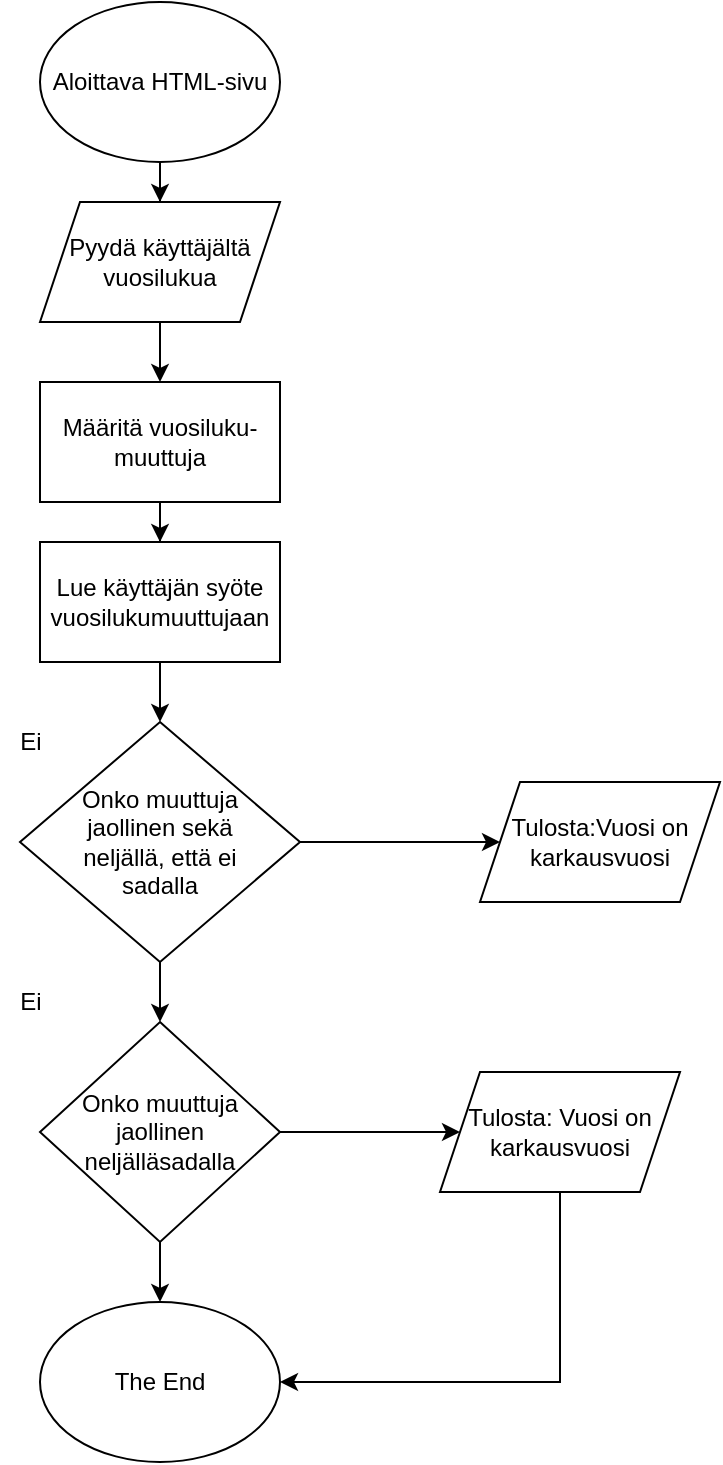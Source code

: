 <mxfile version="13.6.5" type="github">
  <diagram id="C5RBs43oDa-KdzZeNtuy" name="Page-1">
    <mxGraphModel dx="1422" dy="794" grid="1" gridSize="10" guides="1" tooltips="1" connect="1" arrows="1" fold="1" page="1" pageScale="1" pageWidth="827" pageHeight="1169" math="0" shadow="0">
      <root>
        <mxCell id="WIyWlLk6GJQsqaUBKTNV-0" />
        <mxCell id="WIyWlLk6GJQsqaUBKTNV-1" parent="WIyWlLk6GJQsqaUBKTNV-0" />
        <mxCell id="bPE0crY-TqeFxwn45VMM-2" value="" style="edgeStyle=orthogonalEdgeStyle;rounded=0;orthogonalLoop=1;jettySize=auto;html=1;" edge="1" parent="WIyWlLk6GJQsqaUBKTNV-1" source="bPE0crY-TqeFxwn45VMM-0" target="bPE0crY-TqeFxwn45VMM-1">
          <mxGeometry relative="1" as="geometry" />
        </mxCell>
        <mxCell id="bPE0crY-TqeFxwn45VMM-0" value="Aloittava HTML-sivu" style="ellipse;whiteSpace=wrap;html=1;" vertex="1" parent="WIyWlLk6GJQsqaUBKTNV-1">
          <mxGeometry x="160" y="30" width="120" height="80" as="geometry" />
        </mxCell>
        <mxCell id="bPE0crY-TqeFxwn45VMM-4" value="" style="edgeStyle=orthogonalEdgeStyle;rounded=0;orthogonalLoop=1;jettySize=auto;html=1;" edge="1" parent="WIyWlLk6GJQsqaUBKTNV-1" source="bPE0crY-TqeFxwn45VMM-1" target="bPE0crY-TqeFxwn45VMM-3">
          <mxGeometry relative="1" as="geometry" />
        </mxCell>
        <mxCell id="bPE0crY-TqeFxwn45VMM-1" value="Pyydä käyttäjältä&lt;br&gt;vuosilukua" style="shape=parallelogram;perimeter=parallelogramPerimeter;whiteSpace=wrap;html=1;fixedSize=1;" vertex="1" parent="WIyWlLk6GJQsqaUBKTNV-1">
          <mxGeometry x="160" y="130" width="120" height="60" as="geometry" />
        </mxCell>
        <mxCell id="bPE0crY-TqeFxwn45VMM-6" value="" style="edgeStyle=orthogonalEdgeStyle;rounded=0;orthogonalLoop=1;jettySize=auto;html=1;" edge="1" parent="WIyWlLk6GJQsqaUBKTNV-1" source="bPE0crY-TqeFxwn45VMM-3" target="bPE0crY-TqeFxwn45VMM-5">
          <mxGeometry relative="1" as="geometry" />
        </mxCell>
        <mxCell id="bPE0crY-TqeFxwn45VMM-3" value="Määritä vuosiluku-&lt;br&gt;muuttuja" style="whiteSpace=wrap;html=1;" vertex="1" parent="WIyWlLk6GJQsqaUBKTNV-1">
          <mxGeometry x="160" y="220" width="120" height="60" as="geometry" />
        </mxCell>
        <mxCell id="bPE0crY-TqeFxwn45VMM-8" value="" style="edgeStyle=orthogonalEdgeStyle;rounded=0;orthogonalLoop=1;jettySize=auto;html=1;" edge="1" parent="WIyWlLk6GJQsqaUBKTNV-1" source="bPE0crY-TqeFxwn45VMM-5" target="bPE0crY-TqeFxwn45VMM-7">
          <mxGeometry relative="1" as="geometry" />
        </mxCell>
        <mxCell id="bPE0crY-TqeFxwn45VMM-5" value="Lue käyttäjän syöte&lt;br&gt;vuosilukumuuttujaan" style="whiteSpace=wrap;html=1;" vertex="1" parent="WIyWlLk6GJQsqaUBKTNV-1">
          <mxGeometry x="160" y="300" width="120" height="60" as="geometry" />
        </mxCell>
        <mxCell id="bPE0crY-TqeFxwn45VMM-10" value="" style="edgeStyle=orthogonalEdgeStyle;rounded=0;orthogonalLoop=1;jettySize=auto;html=1;" edge="1" parent="WIyWlLk6GJQsqaUBKTNV-1" source="bPE0crY-TqeFxwn45VMM-7" target="bPE0crY-TqeFxwn45VMM-9">
          <mxGeometry relative="1" as="geometry" />
        </mxCell>
        <mxCell id="bPE0crY-TqeFxwn45VMM-14" value="" style="edgeStyle=orthogonalEdgeStyle;rounded=0;orthogonalLoop=1;jettySize=auto;html=1;" edge="1" parent="WIyWlLk6GJQsqaUBKTNV-1" source="bPE0crY-TqeFxwn45VMM-7" target="bPE0crY-TqeFxwn45VMM-13">
          <mxGeometry relative="1" as="geometry" />
        </mxCell>
        <mxCell id="bPE0crY-TqeFxwn45VMM-7" value="Onko muuttuja &lt;br&gt;jaollinen sekä &lt;br&gt;neljällä, että ei &lt;br&gt;sadalla" style="rhombus;whiteSpace=wrap;html=1;" vertex="1" parent="WIyWlLk6GJQsqaUBKTNV-1">
          <mxGeometry x="150" y="390" width="140" height="120" as="geometry" />
        </mxCell>
        <mxCell id="bPE0crY-TqeFxwn45VMM-16" value="" style="edgeStyle=orthogonalEdgeStyle;rounded=0;orthogonalLoop=1;jettySize=auto;html=1;" edge="1" parent="WIyWlLk6GJQsqaUBKTNV-1" source="bPE0crY-TqeFxwn45VMM-9" target="bPE0crY-TqeFxwn45VMM-15">
          <mxGeometry relative="1" as="geometry" />
        </mxCell>
        <mxCell id="bPE0crY-TqeFxwn45VMM-18" value="" style="edgeStyle=orthogonalEdgeStyle;rounded=0;orthogonalLoop=1;jettySize=auto;html=1;" edge="1" parent="WIyWlLk6GJQsqaUBKTNV-1" source="bPE0crY-TqeFxwn45VMM-9" target="bPE0crY-TqeFxwn45VMM-17">
          <mxGeometry relative="1" as="geometry" />
        </mxCell>
        <mxCell id="bPE0crY-TqeFxwn45VMM-9" value="Onko muuttuja&lt;br&gt;jaollinen&lt;br&gt;neljälläsadalla" style="rhombus;whiteSpace=wrap;html=1;" vertex="1" parent="WIyWlLk6GJQsqaUBKTNV-1">
          <mxGeometry x="160" y="540" width="120" height="110" as="geometry" />
        </mxCell>
        <mxCell id="bPE0crY-TqeFxwn45VMM-11" value="Ei" style="text;html=1;resizable=0;autosize=1;align=center;verticalAlign=middle;points=[];fillColor=none;strokeColor=none;rounded=0;" vertex="1" parent="WIyWlLk6GJQsqaUBKTNV-1">
          <mxGeometry x="140" y="390" width="30" height="20" as="geometry" />
        </mxCell>
        <mxCell id="bPE0crY-TqeFxwn45VMM-12" value="Ei" style="text;html=1;resizable=0;autosize=1;align=center;verticalAlign=middle;points=[];fillColor=none;strokeColor=none;rounded=0;" vertex="1" parent="WIyWlLk6GJQsqaUBKTNV-1">
          <mxGeometry x="140" y="520" width="30" height="20" as="geometry" />
        </mxCell>
        <mxCell id="bPE0crY-TqeFxwn45VMM-13" value="Tulosta:Vuosi on karkausvuosi" style="shape=parallelogram;perimeter=parallelogramPerimeter;whiteSpace=wrap;html=1;fixedSize=1;" vertex="1" parent="WIyWlLk6GJQsqaUBKTNV-1">
          <mxGeometry x="380" y="420" width="120" height="60" as="geometry" />
        </mxCell>
        <mxCell id="bPE0crY-TqeFxwn45VMM-19" style="edgeStyle=orthogonalEdgeStyle;rounded=0;orthogonalLoop=1;jettySize=auto;html=1;entryX=1;entryY=0.5;entryDx=0;entryDy=0;" edge="1" parent="WIyWlLk6GJQsqaUBKTNV-1" source="bPE0crY-TqeFxwn45VMM-15" target="bPE0crY-TqeFxwn45VMM-17">
          <mxGeometry relative="1" as="geometry">
            <mxPoint x="420" y="730" as="targetPoint" />
            <Array as="points">
              <mxPoint x="420" y="720" />
            </Array>
          </mxGeometry>
        </mxCell>
        <mxCell id="bPE0crY-TqeFxwn45VMM-15" value="Tulosta: Vuosi on karkausvuosi" style="shape=parallelogram;perimeter=parallelogramPerimeter;whiteSpace=wrap;html=1;fixedSize=1;" vertex="1" parent="WIyWlLk6GJQsqaUBKTNV-1">
          <mxGeometry x="360" y="565" width="120" height="60" as="geometry" />
        </mxCell>
        <mxCell id="bPE0crY-TqeFxwn45VMM-17" value="The End" style="ellipse;whiteSpace=wrap;html=1;" vertex="1" parent="WIyWlLk6GJQsqaUBKTNV-1">
          <mxGeometry x="160" y="680" width="120" height="80" as="geometry" />
        </mxCell>
      </root>
    </mxGraphModel>
  </diagram>
</mxfile>
